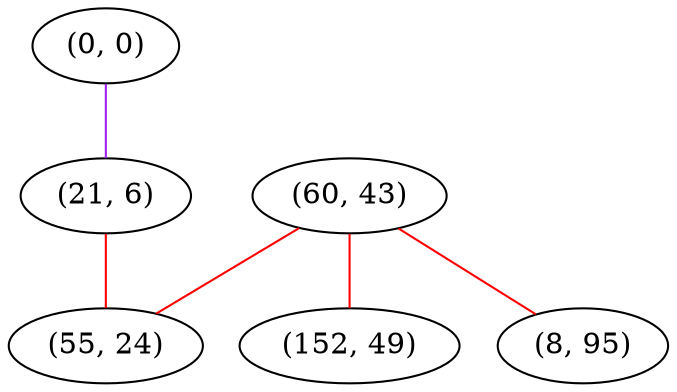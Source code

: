 graph "" {
"(0, 0)";
"(60, 43)";
"(152, 49)";
"(8, 95)";
"(21, 6)";
"(55, 24)";
"(0, 0)" -- "(21, 6)"  [color=purple, key=0, weight=4];
"(60, 43)" -- "(152, 49)"  [color=red, key=0, weight=1];
"(60, 43)" -- "(55, 24)"  [color=red, key=0, weight=1];
"(60, 43)" -- "(8, 95)"  [color=red, key=0, weight=1];
"(21, 6)" -- "(55, 24)"  [color=red, key=0, weight=1];
}
